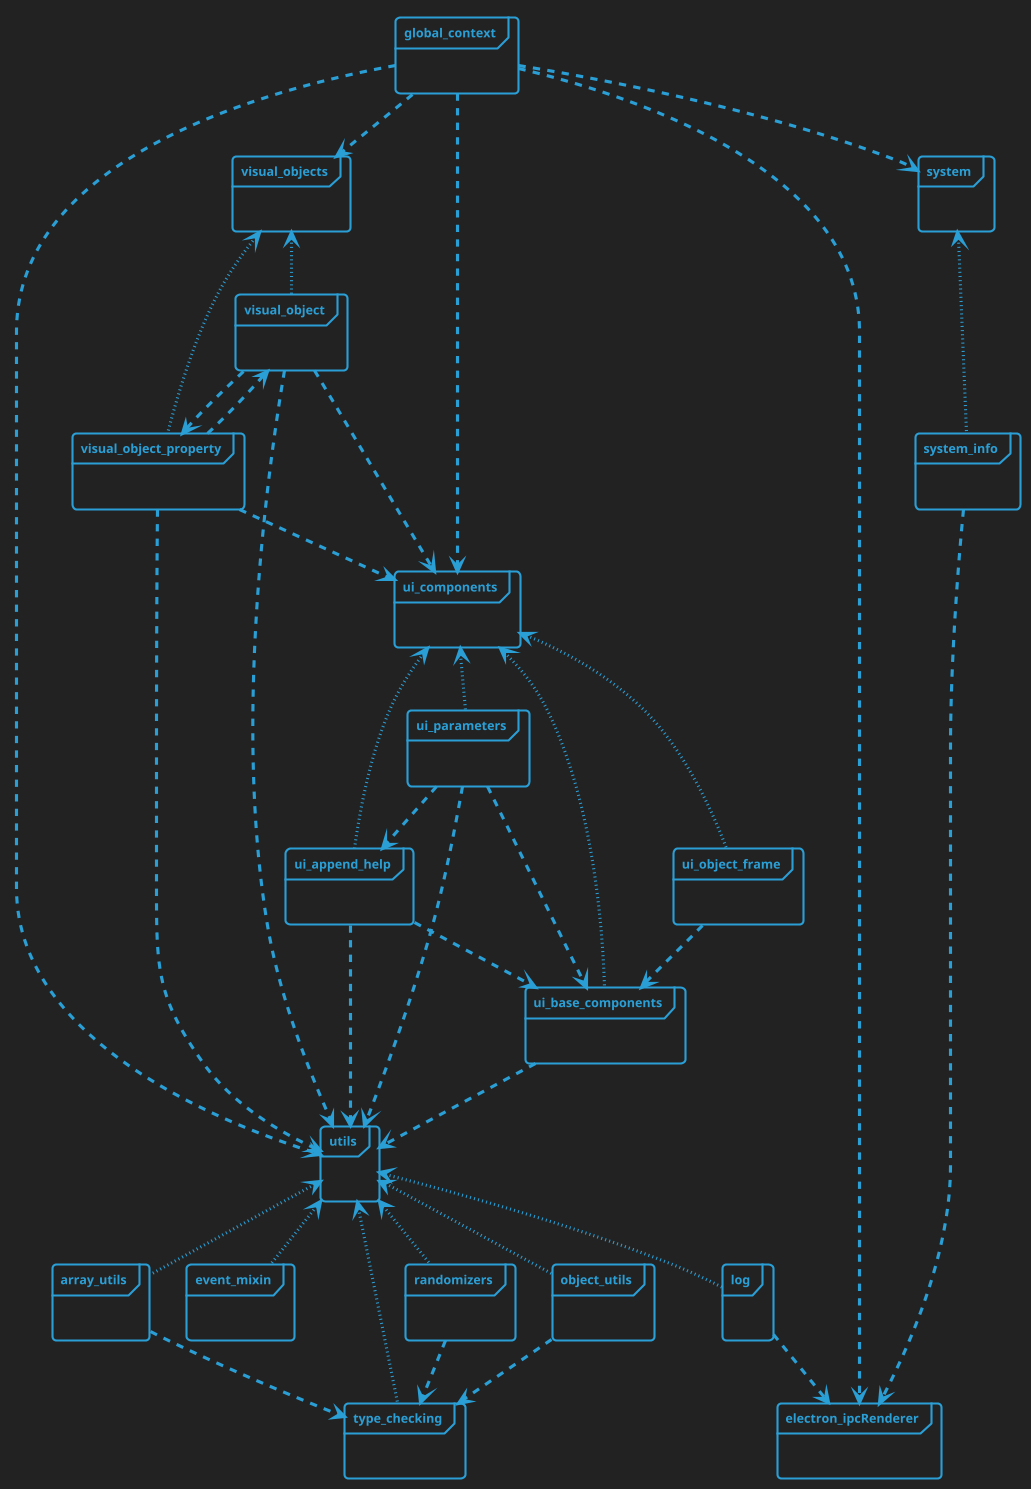 'MIT License - Copyright (c) 2020-2021 Picorims

@startuml modules
!theme cyborg-outline
skinparam BackgroundColor #222222
skinparam PackageStyle frame

'package: dotted = export, otherwise = import

package "global_context" {}
global_context ..> utils
global_context ..> ui_components
global_context ..> system
global_context ..> electron_ipcRenderer
global_context ..> visual_objects



package "electron_ipcRenderer" {}



package "system" {}
system <.[dotted]. system_info

package "system_info" {}
system_info ..> electron_ipcRenderer



package "ui_components" {}
ui_components <.[dotted]. ui_base_components
ui_components <.[dotted]. ui_parameters
ui_components <.[dotted]. ui_append_help
ui_components <.[dotted]. ui_object_frame

package "ui_base_components" {}
ui_base_components ..> utils

package "ui_parameters" {}
ui_parameters ..> utils
ui_parameters ..> ui_base_components
ui_parameters ..> ui_append_help

package "ui_append_help" {}
ui_append_help ..> utils
ui_append_help ..> ui_base_components

package "ui_object_frame" {}
ui_object_frame ..> ui_base_components



package "utils" {}
utils <.[dotted]. type_checking
utils <.[dotted]. randomizers
utils <.[dotted]. array_utils
utils <.[dotted]. log
utils <.[dotted]. event_mixin
utils <.[dotted]. object_utils

package "array_utils" {}
array_utils ..> type_checking

package "randomizers" {}
randomizers ..> type_checking

package "type_checking" {}

package "log" {}
log ..> electron_ipcRenderer

package "event_mixin" {}

package "object_utils" {}
object_utils ..> type_checking



package "visual_objects" {}
visual_objects <.[dotted]. visual_object
visual_objects <.[dotted]. visual_object_property

package "visual_object" {}
visual_object ..> ui_components
visual_object ..> utils
visual_object ..> visual_object_property

package "visual_object_property" {}
visual_object_property ..> visual_object
visual_object_property ..> utils
visual_object_property ..> ui_components

@enduml